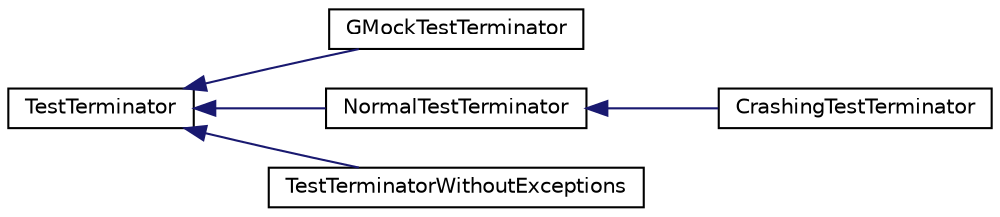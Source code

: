 digraph "Graphical Class Hierarchy"
{
 // LATEX_PDF_SIZE
  edge [fontname="Helvetica",fontsize="10",labelfontname="Helvetica",labelfontsize="10"];
  node [fontname="Helvetica",fontsize="10",shape=record];
  rankdir="LR";
  Node0 [label="TestTerminator",height=0.2,width=0.4,color="black", fillcolor="white", style="filled",URL="$classTestTerminator.html",tooltip=" "];
  Node0 -> Node1 [dir="back",color="midnightblue",fontsize="10",style="solid",fontname="Helvetica"];
  Node1 [label="GMockTestTerminator",height=0.2,width=0.4,color="black", fillcolor="white", style="filled",URL="$classGMockTestTerminator.html",tooltip=" "];
  Node0 -> Node2 [dir="back",color="midnightblue",fontsize="10",style="solid",fontname="Helvetica"];
  Node2 [label="NormalTestTerminator",height=0.2,width=0.4,color="black", fillcolor="white", style="filled",URL="$classNormalTestTerminator.html",tooltip=" "];
  Node2 -> Node3 [dir="back",color="midnightblue",fontsize="10",style="solid",fontname="Helvetica"];
  Node3 [label="CrashingTestTerminator",height=0.2,width=0.4,color="black", fillcolor="white", style="filled",URL="$classCrashingTestTerminator.html",tooltip=" "];
  Node0 -> Node4 [dir="back",color="midnightblue",fontsize="10",style="solid",fontname="Helvetica"];
  Node4 [label="TestTerminatorWithoutExceptions",height=0.2,width=0.4,color="black", fillcolor="white", style="filled",URL="$classTestTerminatorWithoutExceptions.html",tooltip=" "];
}
